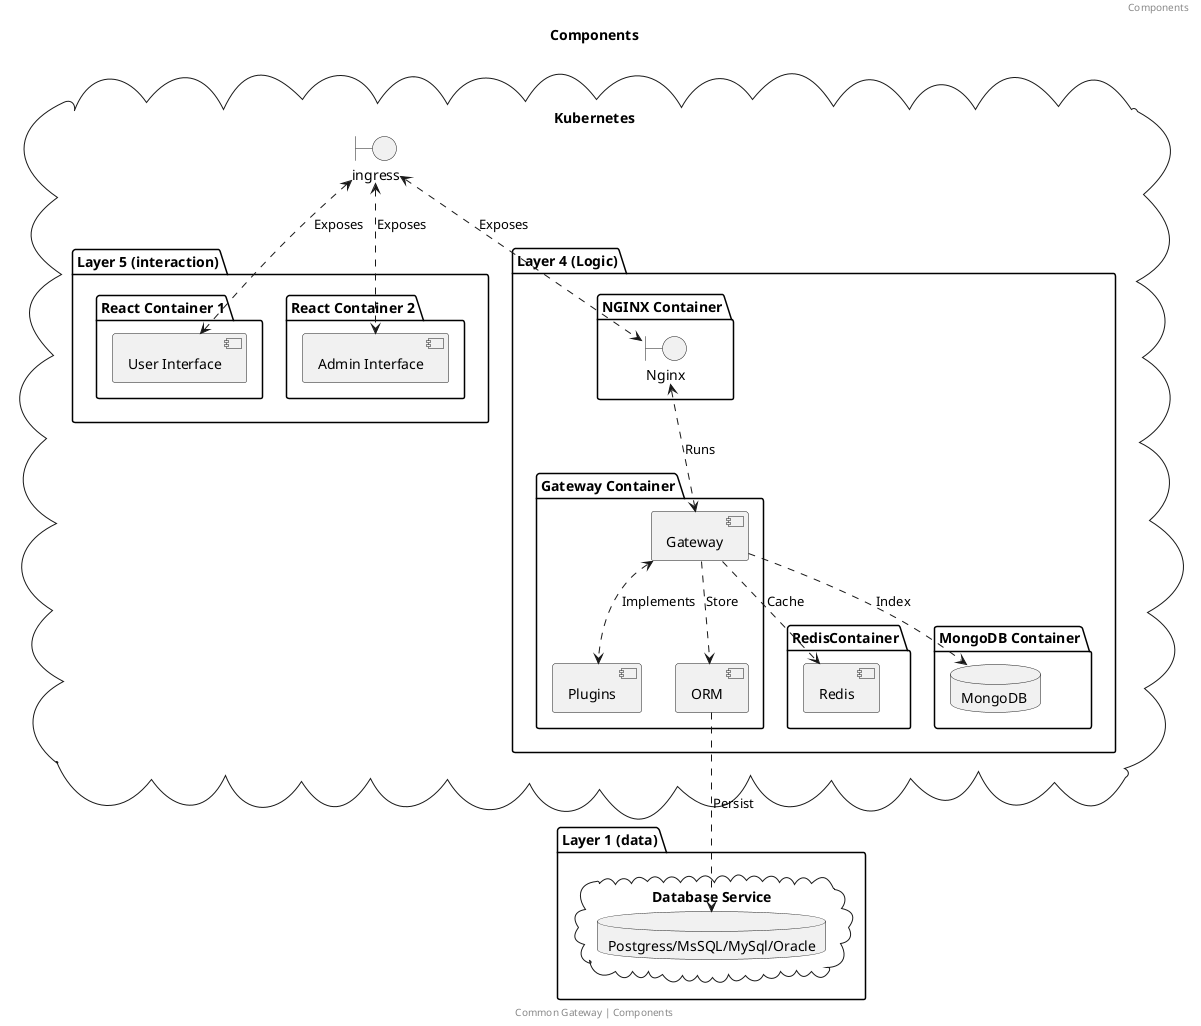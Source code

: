 @startuml
title: Components
footer: Common Gateway | Components
header: Components


cloud "Kubernetes"{

boundary "ingress" as ingress

package "Layer 5 (interaction)" {
package "React Container 1" {
 [User Interface]  as ui
}

package "React Container 2" {
 [Admin Interface]  as admin
}
}


package "Layer 4 (Logic)" {
package "NGINX Container" {
 boundary "Nginx" as Nginx
}

package "Gateway Container" {
 [Plugins] as Plugins
 [Gateway] as Gateway
 [ORM] as ORM
}

package "RedisContainer" {
 [Redis] as Redis
}


package "MongoDB Container" {
 database  "MongoDB " as MognoDB
}
}

}


package "Layer 1 (data)" {
cloud "Database Service"{
 database  "Postgress/MsSQL/MySql/Oracle" as db
}
}

ingress <..> ui: Exposes
ingress <..> admin: Exposes
ingress <..> Nginx: Exposes
Nginx  <..> Gateway: Runs
Gateway <..> Plugins: Implements
Gateway ..> MognoDB: Index
Gateway ..> Redis: Cache
Gateway ..> ORM: Store
ORM  ..> db: Persist
@enduml